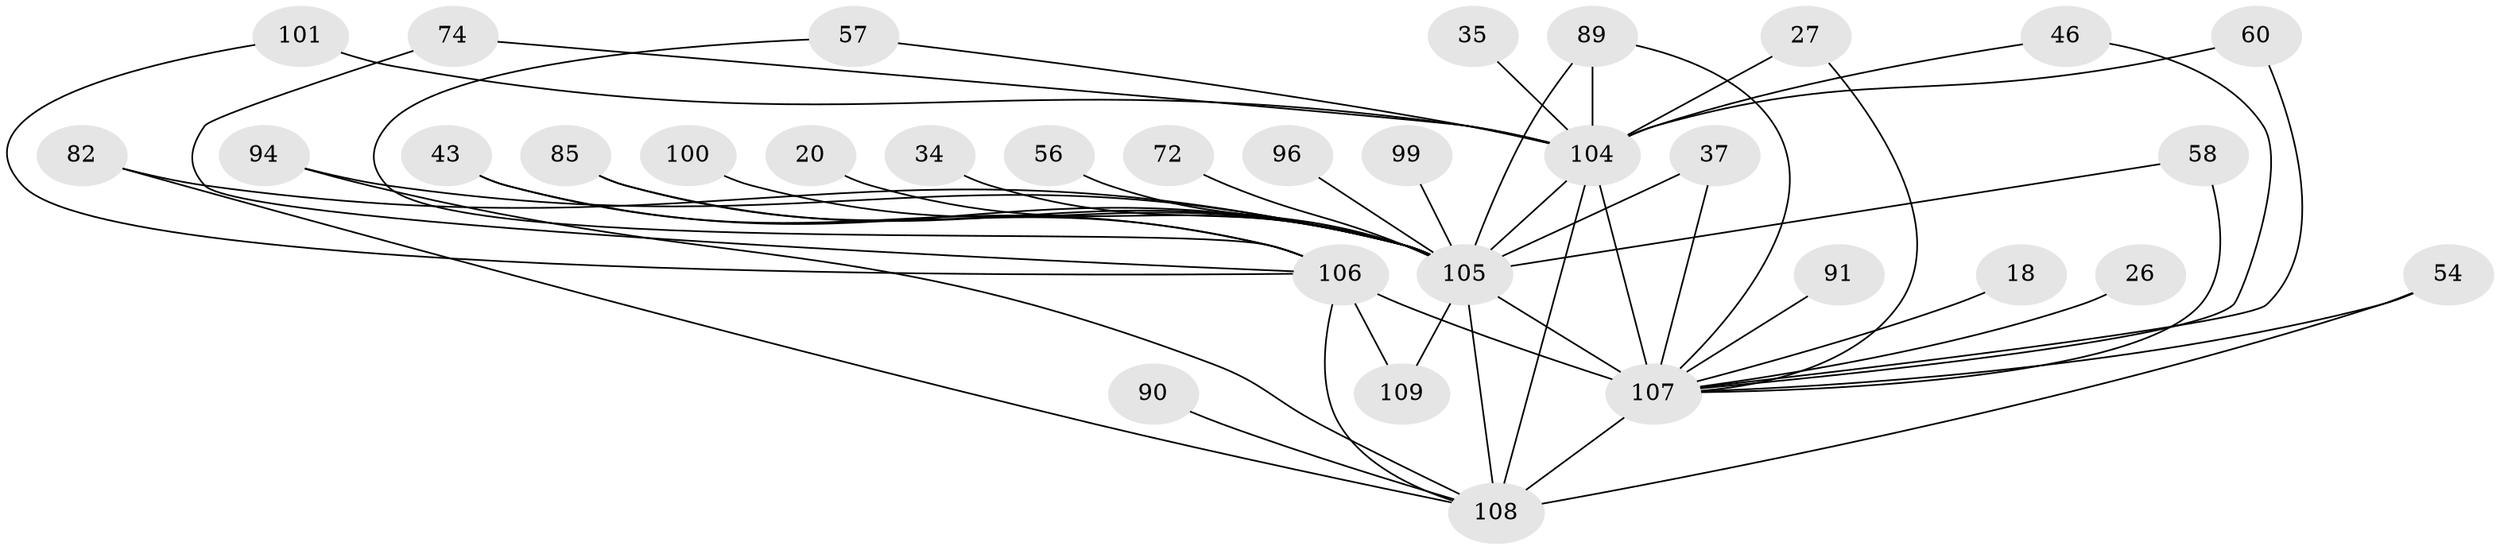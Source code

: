 // original degree distribution, {26: 0.009174311926605505, 29: 0.009174311926605505, 18: 0.027522935779816515, 19: 0.009174311926605505, 39: 0.009174311926605505, 17: 0.009174311926605505, 14: 0.01834862385321101, 4: 0.10091743119266056, 10: 0.009174311926605505, 3: 0.14678899082568808, 5: 0.027522935779816515, 2: 0.5871559633027523, 6: 0.01834862385321101, 9: 0.009174311926605505, 8: 0.009174311926605505}
// Generated by graph-tools (version 1.1) at 2025/49/03/04/25 21:49:27]
// undirected, 32 vertices, 51 edges
graph export_dot {
graph [start="1"]
  node [color=gray90,style=filled];
  18;
  20;
  26;
  27;
  34;
  35;
  37 [super="+31"];
  43;
  46;
  54 [super="+45"];
  56;
  57;
  58 [super="+53"];
  60;
  72 [super="+52"];
  74;
  82 [super="+39"];
  85;
  89 [super="+87+59+65"];
  90;
  91;
  94 [super="+49"];
  96 [super="+24"];
  99;
  100;
  101;
  104 [super="+71+75+7+97+68+93"];
  105 [super="+77+64+67+78"];
  106 [super="+29+83+88+69+92+103"];
  107 [super="+95+98"];
  108 [super="+81+61+102+38+80"];
  109;
  18 -- 107 [weight=2];
  20 -- 105 [weight=2];
  26 -- 107;
  27 -- 104;
  27 -- 107;
  34 -- 105 [weight=2];
  35 -- 104;
  37 -- 105;
  37 -- 107 [weight=2];
  43 -- 106;
  43 -- 105;
  46 -- 104;
  46 -- 107;
  54 -- 108;
  54 -- 107 [weight=2];
  56 -- 105 [weight=2];
  57 -- 104;
  57 -- 106;
  58 -- 105;
  58 -- 107 [weight=2];
  60 -- 104;
  60 -- 107;
  72 -- 105 [weight=3];
  74 -- 106;
  74 -- 104;
  82 -- 105 [weight=2];
  82 -- 108;
  85 -- 106;
  85 -- 105;
  89 -- 104 [weight=5];
  89 -- 105 [weight=2];
  89 -- 107 [weight=2];
  90 -- 108 [weight=2];
  91 -- 107;
  94 -- 108 [weight=2];
  94 -- 105 [weight=2];
  96 -- 105 [weight=2];
  99 -- 105 [weight=2];
  100 -- 105 [weight=2];
  101 -- 106;
  101 -- 104;
  104 -- 108 [weight=9];
  104 -- 105 [weight=16];
  104 -- 107 [weight=6];
  105 -- 108 [weight=14];
  105 -- 107 [weight=16];
  105 -- 109;
  106 -- 109;
  106 -- 108 [weight=4];
  106 -- 107 [weight=14];
  107 -- 108 [weight=12];
}

